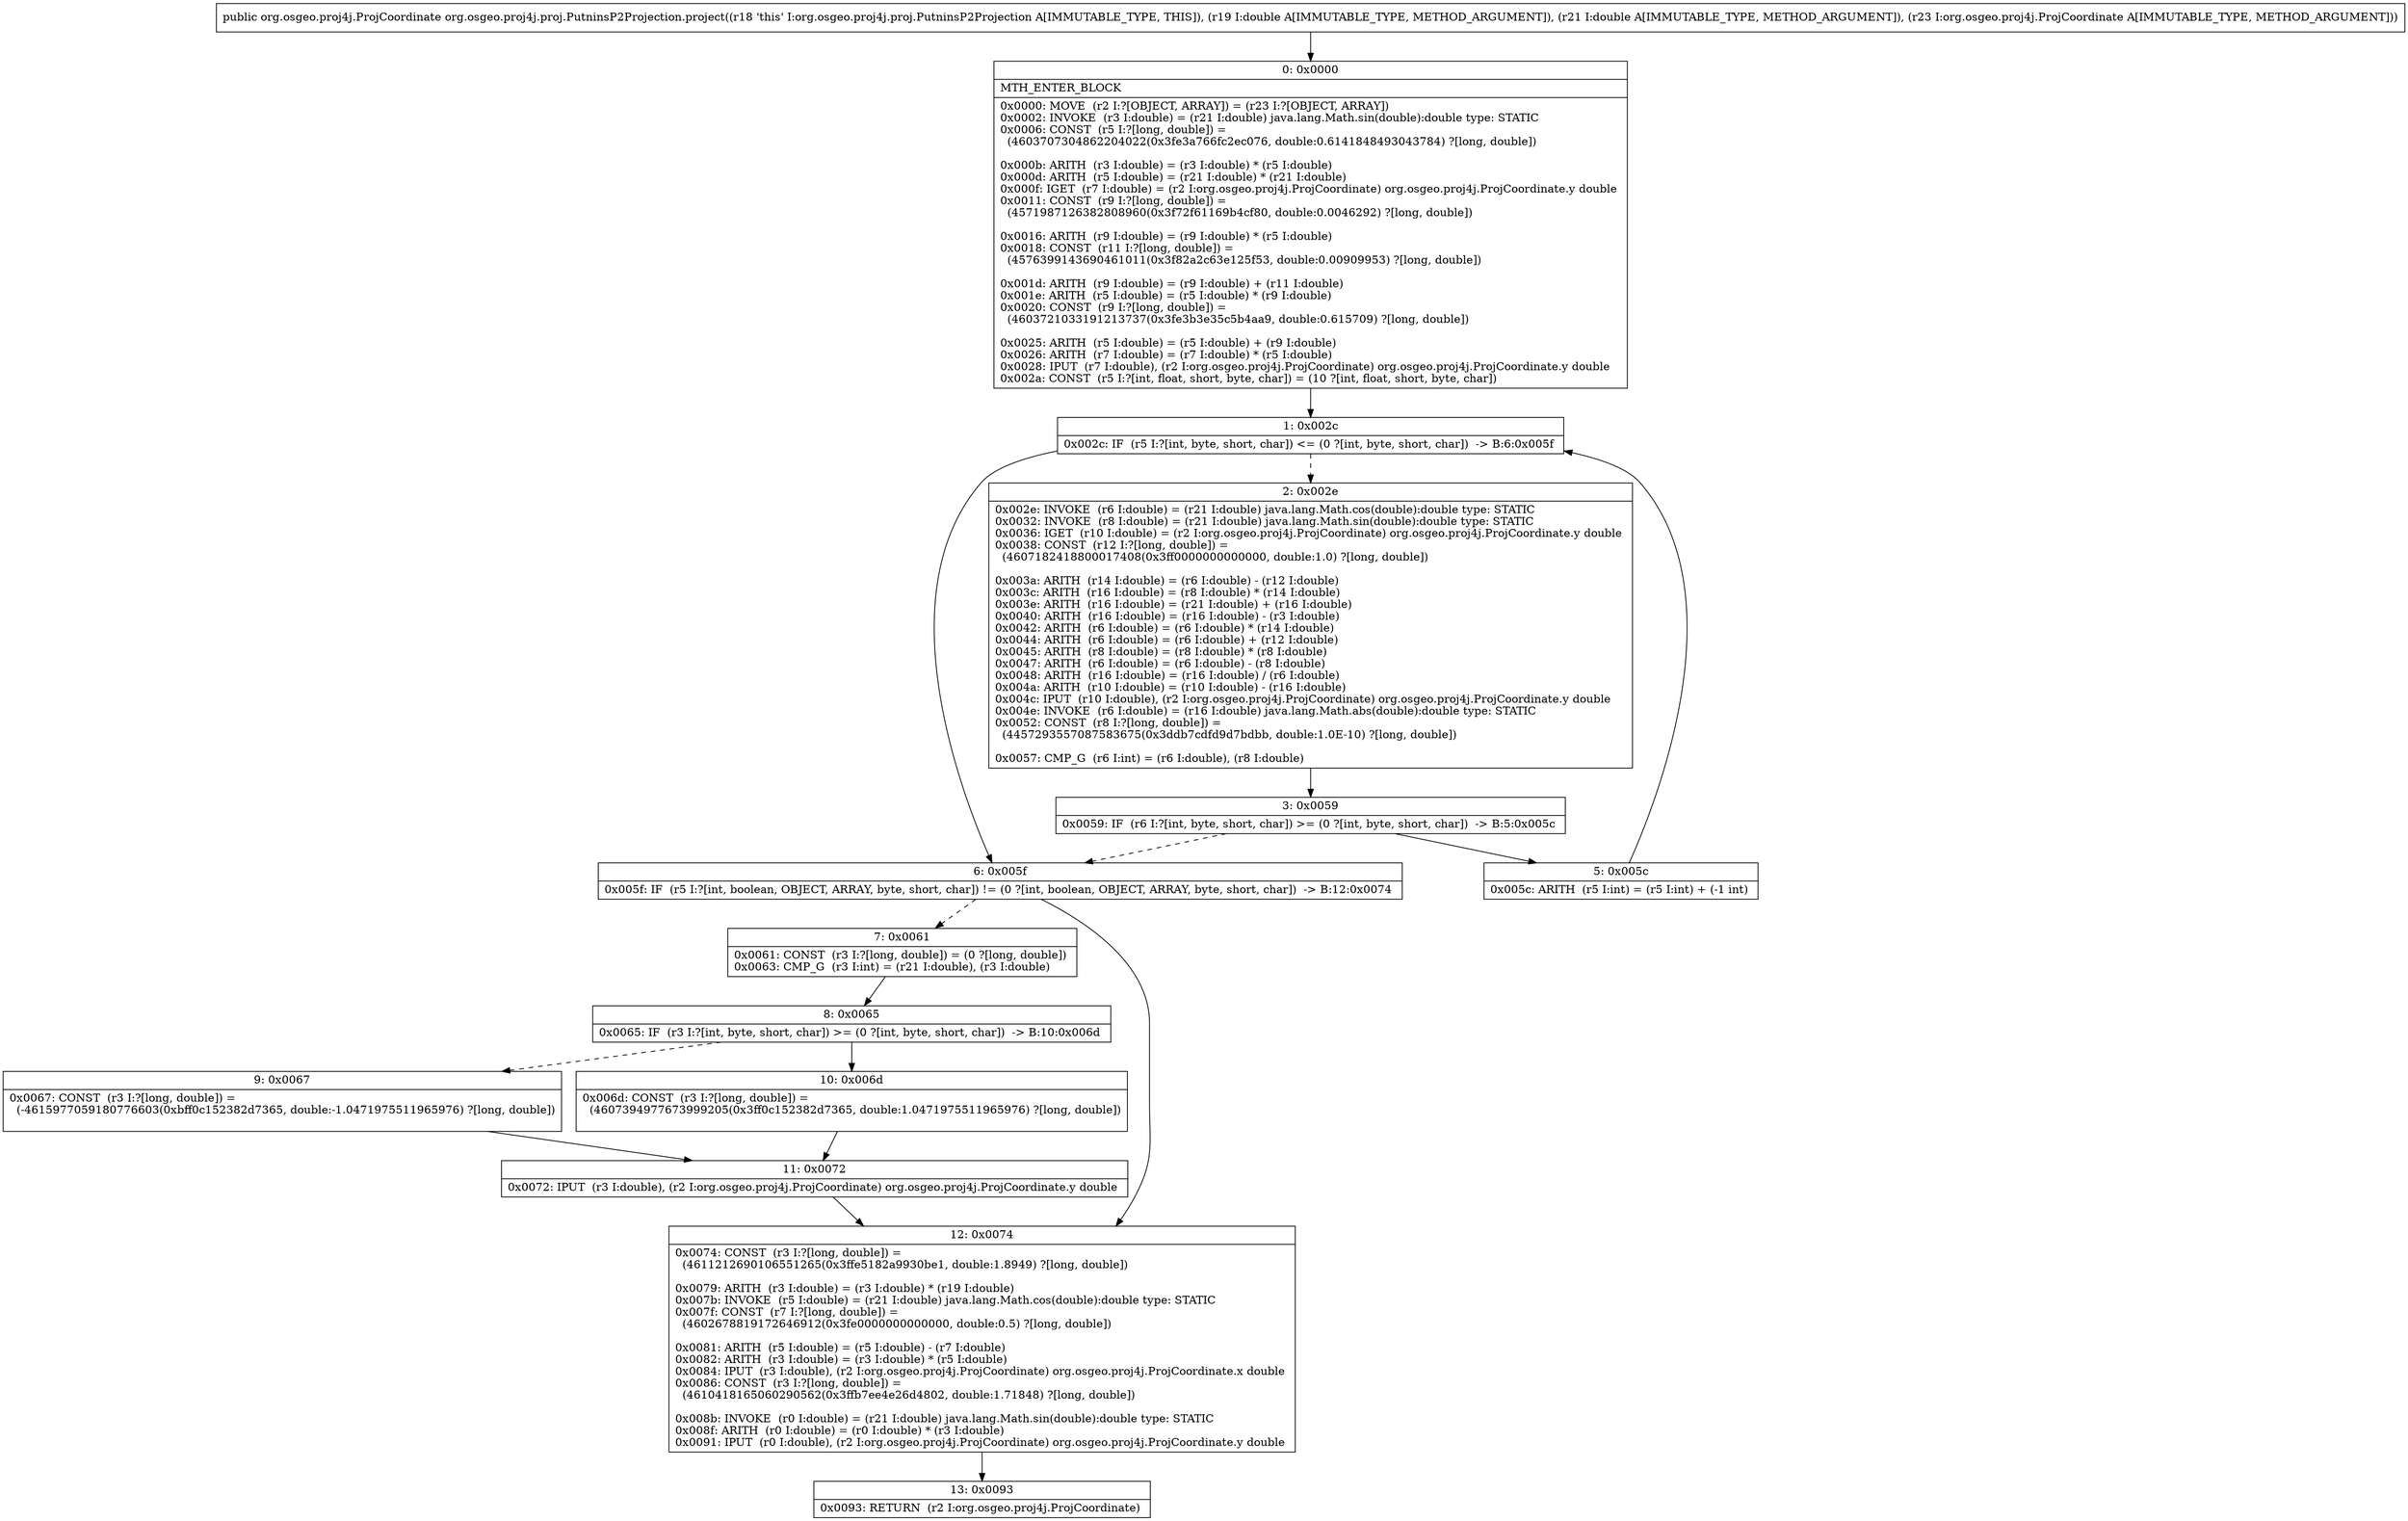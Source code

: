 digraph "CFG fororg.osgeo.proj4j.proj.PutninsP2Projection.project(DDLorg\/osgeo\/proj4j\/ProjCoordinate;)Lorg\/osgeo\/proj4j\/ProjCoordinate;" {
Node_0 [shape=record,label="{0\:\ 0x0000|MTH_ENTER_BLOCK\l|0x0000: MOVE  (r2 I:?[OBJECT, ARRAY]) = (r23 I:?[OBJECT, ARRAY]) \l0x0002: INVOKE  (r3 I:double) = (r21 I:double) java.lang.Math.sin(double):double type: STATIC \l0x0006: CONST  (r5 I:?[long, double]) = \l  (4603707304862204022(0x3fe3a766fc2ec076, double:0.6141848493043784) ?[long, double])\l \l0x000b: ARITH  (r3 I:double) = (r3 I:double) * (r5 I:double) \l0x000d: ARITH  (r5 I:double) = (r21 I:double) * (r21 I:double) \l0x000f: IGET  (r7 I:double) = (r2 I:org.osgeo.proj4j.ProjCoordinate) org.osgeo.proj4j.ProjCoordinate.y double \l0x0011: CONST  (r9 I:?[long, double]) = \l  (4571987126382808960(0x3f72f61169b4cf80, double:0.0046292) ?[long, double])\l \l0x0016: ARITH  (r9 I:double) = (r9 I:double) * (r5 I:double) \l0x0018: CONST  (r11 I:?[long, double]) = \l  (4576399143690461011(0x3f82a2c63e125f53, double:0.00909953) ?[long, double])\l \l0x001d: ARITH  (r9 I:double) = (r9 I:double) + (r11 I:double) \l0x001e: ARITH  (r5 I:double) = (r5 I:double) * (r9 I:double) \l0x0020: CONST  (r9 I:?[long, double]) = \l  (4603721033191213737(0x3fe3b3e35c5b4aa9, double:0.615709) ?[long, double])\l \l0x0025: ARITH  (r5 I:double) = (r5 I:double) + (r9 I:double) \l0x0026: ARITH  (r7 I:double) = (r7 I:double) * (r5 I:double) \l0x0028: IPUT  (r7 I:double), (r2 I:org.osgeo.proj4j.ProjCoordinate) org.osgeo.proj4j.ProjCoordinate.y double \l0x002a: CONST  (r5 I:?[int, float, short, byte, char]) = (10 ?[int, float, short, byte, char]) \l}"];
Node_1 [shape=record,label="{1\:\ 0x002c|0x002c: IF  (r5 I:?[int, byte, short, char]) \<= (0 ?[int, byte, short, char])  \-\> B:6:0x005f \l}"];
Node_2 [shape=record,label="{2\:\ 0x002e|0x002e: INVOKE  (r6 I:double) = (r21 I:double) java.lang.Math.cos(double):double type: STATIC \l0x0032: INVOKE  (r8 I:double) = (r21 I:double) java.lang.Math.sin(double):double type: STATIC \l0x0036: IGET  (r10 I:double) = (r2 I:org.osgeo.proj4j.ProjCoordinate) org.osgeo.proj4j.ProjCoordinate.y double \l0x0038: CONST  (r12 I:?[long, double]) = \l  (4607182418800017408(0x3ff0000000000000, double:1.0) ?[long, double])\l \l0x003a: ARITH  (r14 I:double) = (r6 I:double) \- (r12 I:double) \l0x003c: ARITH  (r16 I:double) = (r8 I:double) * (r14 I:double) \l0x003e: ARITH  (r16 I:double) = (r21 I:double) + (r16 I:double) \l0x0040: ARITH  (r16 I:double) = (r16 I:double) \- (r3 I:double) \l0x0042: ARITH  (r6 I:double) = (r6 I:double) * (r14 I:double) \l0x0044: ARITH  (r6 I:double) = (r6 I:double) + (r12 I:double) \l0x0045: ARITH  (r8 I:double) = (r8 I:double) * (r8 I:double) \l0x0047: ARITH  (r6 I:double) = (r6 I:double) \- (r8 I:double) \l0x0048: ARITH  (r16 I:double) = (r16 I:double) \/ (r6 I:double) \l0x004a: ARITH  (r10 I:double) = (r10 I:double) \- (r16 I:double) \l0x004c: IPUT  (r10 I:double), (r2 I:org.osgeo.proj4j.ProjCoordinate) org.osgeo.proj4j.ProjCoordinate.y double \l0x004e: INVOKE  (r6 I:double) = (r16 I:double) java.lang.Math.abs(double):double type: STATIC \l0x0052: CONST  (r8 I:?[long, double]) = \l  (4457293557087583675(0x3ddb7cdfd9d7bdbb, double:1.0E\-10) ?[long, double])\l \l0x0057: CMP_G  (r6 I:int) = (r6 I:double), (r8 I:double) \l}"];
Node_3 [shape=record,label="{3\:\ 0x0059|0x0059: IF  (r6 I:?[int, byte, short, char]) \>= (0 ?[int, byte, short, char])  \-\> B:5:0x005c \l}"];
Node_5 [shape=record,label="{5\:\ 0x005c|0x005c: ARITH  (r5 I:int) = (r5 I:int) + (\-1 int) \l}"];
Node_6 [shape=record,label="{6\:\ 0x005f|0x005f: IF  (r5 I:?[int, boolean, OBJECT, ARRAY, byte, short, char]) != (0 ?[int, boolean, OBJECT, ARRAY, byte, short, char])  \-\> B:12:0x0074 \l}"];
Node_7 [shape=record,label="{7\:\ 0x0061|0x0061: CONST  (r3 I:?[long, double]) = (0 ?[long, double]) \l0x0063: CMP_G  (r3 I:int) = (r21 I:double), (r3 I:double) \l}"];
Node_8 [shape=record,label="{8\:\ 0x0065|0x0065: IF  (r3 I:?[int, byte, short, char]) \>= (0 ?[int, byte, short, char])  \-\> B:10:0x006d \l}"];
Node_9 [shape=record,label="{9\:\ 0x0067|0x0067: CONST  (r3 I:?[long, double]) = \l  (\-4615977059180776603(0xbff0c152382d7365, double:\-1.0471975511965976) ?[long, double])\l \l}"];
Node_10 [shape=record,label="{10\:\ 0x006d|0x006d: CONST  (r3 I:?[long, double]) = \l  (4607394977673999205(0x3ff0c152382d7365, double:1.0471975511965976) ?[long, double])\l \l}"];
Node_11 [shape=record,label="{11\:\ 0x0072|0x0072: IPUT  (r3 I:double), (r2 I:org.osgeo.proj4j.ProjCoordinate) org.osgeo.proj4j.ProjCoordinate.y double \l}"];
Node_12 [shape=record,label="{12\:\ 0x0074|0x0074: CONST  (r3 I:?[long, double]) = \l  (4611212690106551265(0x3ffe5182a9930be1, double:1.8949) ?[long, double])\l \l0x0079: ARITH  (r3 I:double) = (r3 I:double) * (r19 I:double) \l0x007b: INVOKE  (r5 I:double) = (r21 I:double) java.lang.Math.cos(double):double type: STATIC \l0x007f: CONST  (r7 I:?[long, double]) = \l  (4602678819172646912(0x3fe0000000000000, double:0.5) ?[long, double])\l \l0x0081: ARITH  (r5 I:double) = (r5 I:double) \- (r7 I:double) \l0x0082: ARITH  (r3 I:double) = (r3 I:double) * (r5 I:double) \l0x0084: IPUT  (r3 I:double), (r2 I:org.osgeo.proj4j.ProjCoordinate) org.osgeo.proj4j.ProjCoordinate.x double \l0x0086: CONST  (r3 I:?[long, double]) = \l  (4610418165060290562(0x3ffb7ee4e26d4802, double:1.71848) ?[long, double])\l \l0x008b: INVOKE  (r0 I:double) = (r21 I:double) java.lang.Math.sin(double):double type: STATIC \l0x008f: ARITH  (r0 I:double) = (r0 I:double) * (r3 I:double) \l0x0091: IPUT  (r0 I:double), (r2 I:org.osgeo.proj4j.ProjCoordinate) org.osgeo.proj4j.ProjCoordinate.y double \l}"];
Node_13 [shape=record,label="{13\:\ 0x0093|0x0093: RETURN  (r2 I:org.osgeo.proj4j.ProjCoordinate) \l}"];
MethodNode[shape=record,label="{public org.osgeo.proj4j.ProjCoordinate org.osgeo.proj4j.proj.PutninsP2Projection.project((r18 'this' I:org.osgeo.proj4j.proj.PutninsP2Projection A[IMMUTABLE_TYPE, THIS]), (r19 I:double A[IMMUTABLE_TYPE, METHOD_ARGUMENT]), (r21 I:double A[IMMUTABLE_TYPE, METHOD_ARGUMENT]), (r23 I:org.osgeo.proj4j.ProjCoordinate A[IMMUTABLE_TYPE, METHOD_ARGUMENT])) }"];
MethodNode -> Node_0;
Node_0 -> Node_1;
Node_1 -> Node_2[style=dashed];
Node_1 -> Node_6;
Node_2 -> Node_3;
Node_3 -> Node_5;
Node_3 -> Node_6[style=dashed];
Node_5 -> Node_1;
Node_6 -> Node_7[style=dashed];
Node_6 -> Node_12;
Node_7 -> Node_8;
Node_8 -> Node_9[style=dashed];
Node_8 -> Node_10;
Node_9 -> Node_11;
Node_10 -> Node_11;
Node_11 -> Node_12;
Node_12 -> Node_13;
}

